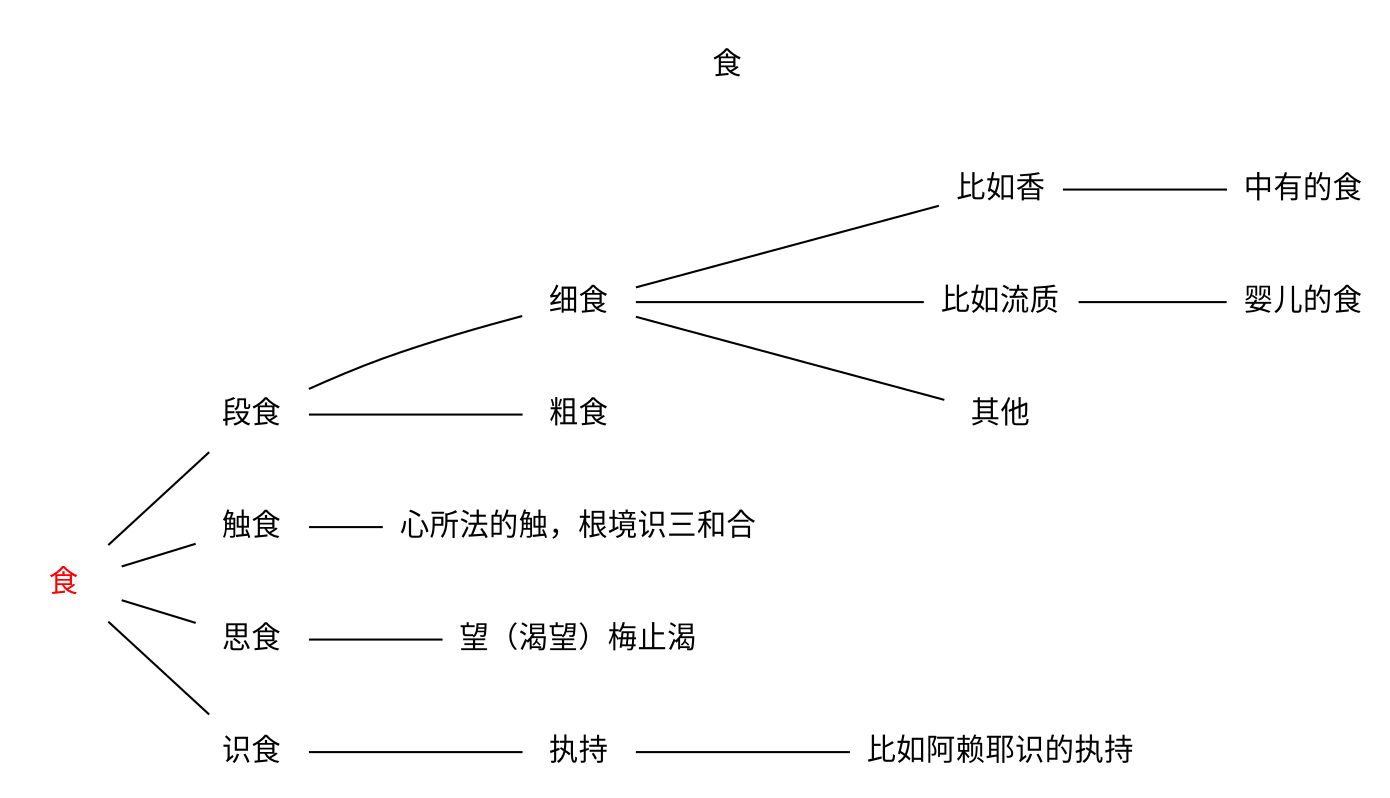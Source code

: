 graph 世间品 {
    layout = dot
    rankdir = LR
    splines=true
    node [shape = none ]
    
    labelloc = t
    label = "
            食\l     
            "    
    食 [fontcolor = red]

    食 -- {段食,触食,思食,识食} 
    段食 -- {细食,粗食} 
    细食 -- 比如香 -- 中有的食
    细食 -- 比如流质 -- 婴儿的食
    细食 -- 其他
    触食 -- 心所法的触，根境识三和合
    思食 -- 望（渴望）梅止渴
    识食 -- 执持 -- 比如阿赖耶识的执持
   

   
}